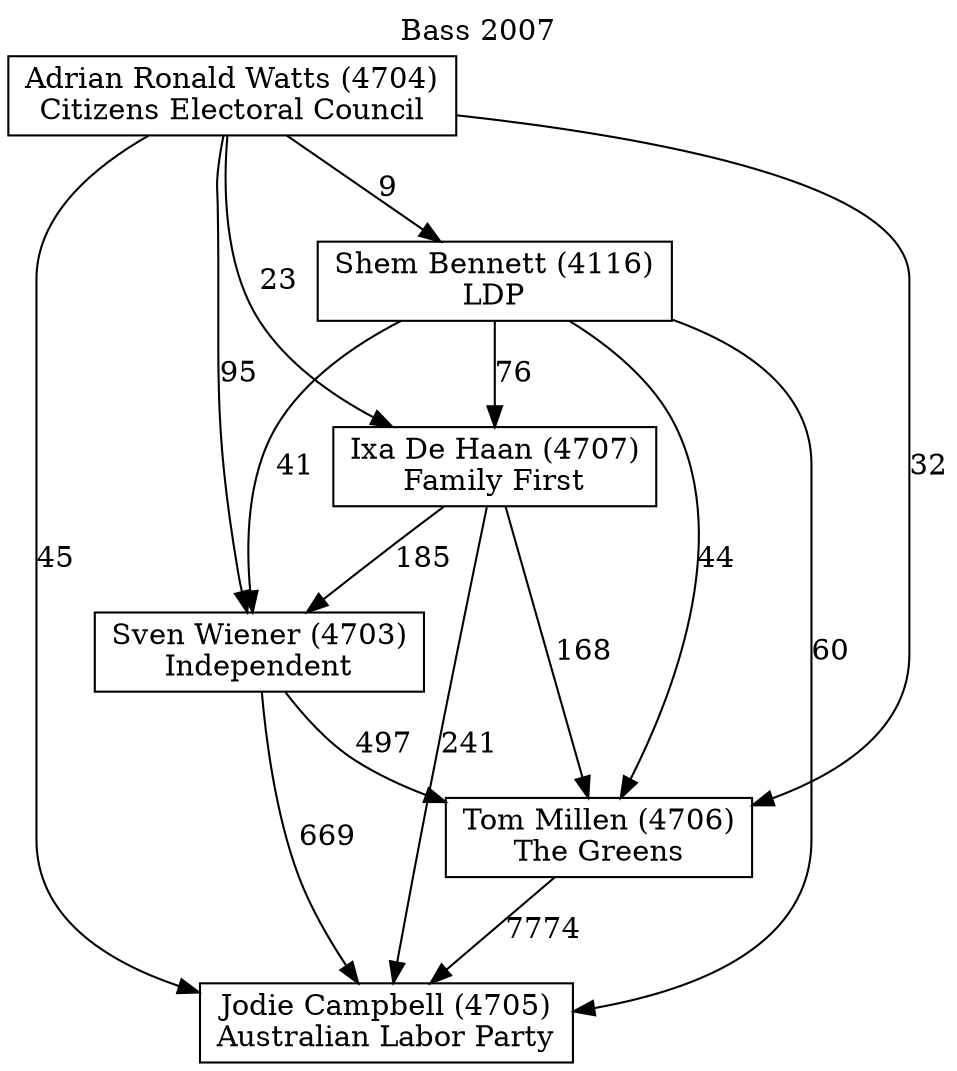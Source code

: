 // House preference flow
digraph "Jodie Campbell (4705)_Bass_2007" {
	graph [label="Bass 2007" labelloc=t mclimit=10]
	node [shape=box]
	"Jodie Campbell (4705)" [label="Jodie Campbell (4705)
Australian Labor Party"]
	"Tom Millen (4706)" [label="Tom Millen (4706)
The Greens"]
	"Sven Wiener (4703)" [label="Sven Wiener (4703)
Independent"]
	"Ixa De Haan (4707)" [label="Ixa De Haan (4707)
Family First"]
	"Shem Bennett (4116)" [label="Shem Bennett (4116)
LDP"]
	"Adrian Ronald Watts (4704)" [label="Adrian Ronald Watts (4704)
Citizens Electoral Council"]
	"Tom Millen (4706)" -> "Jodie Campbell (4705)" [label=7774]
	"Sven Wiener (4703)" -> "Tom Millen (4706)" [label=497]
	"Ixa De Haan (4707)" -> "Sven Wiener (4703)" [label=185]
	"Shem Bennett (4116)" -> "Ixa De Haan (4707)" [label=76]
	"Adrian Ronald Watts (4704)" -> "Shem Bennett (4116)" [label=9]
	"Sven Wiener (4703)" -> "Jodie Campbell (4705)" [label=669]
	"Ixa De Haan (4707)" -> "Jodie Campbell (4705)" [label=241]
	"Shem Bennett (4116)" -> "Jodie Campbell (4705)" [label=60]
	"Adrian Ronald Watts (4704)" -> "Jodie Campbell (4705)" [label=45]
	"Adrian Ronald Watts (4704)" -> "Ixa De Haan (4707)" [label=23]
	"Shem Bennett (4116)" -> "Sven Wiener (4703)" [label=41]
	"Adrian Ronald Watts (4704)" -> "Sven Wiener (4703)" [label=95]
	"Ixa De Haan (4707)" -> "Tom Millen (4706)" [label=168]
	"Shem Bennett (4116)" -> "Tom Millen (4706)" [label=44]
	"Adrian Ronald Watts (4704)" -> "Tom Millen (4706)" [label=32]
}
